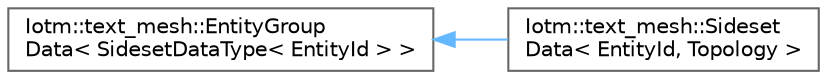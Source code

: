 digraph "Graphical Class Hierarchy"
{
 // INTERACTIVE_SVG=YES
 // LATEX_PDF_SIZE
  bgcolor="transparent";
  edge [fontname=Helvetica,fontsize=10,labelfontname=Helvetica,labelfontsize=10];
  node [fontname=Helvetica,fontsize=10,shape=box,height=0.2,width=0.4];
  rankdir="LR";
  Node0 [id="Node000000",label="Iotm::text_mesh::EntityGroup\lData\< SidesetDataType\< EntityId \> \>",height=0.2,width=0.4,color="grey40", fillcolor="white", style="filled",URL="$structIotm_1_1text__mesh_1_1EntityGroupData.html",tooltip=" "];
  Node0 -> Node1 [id="edge292_Node000000_Node000001",dir="back",color="steelblue1",style="solid",tooltip=" "];
  Node1 [id="Node000001",label="Iotm::text_mesh::Sideset\lData\< EntityId, Topology \>",height=0.2,width=0.4,color="grey40", fillcolor="white", style="filled",URL="$structIotm_1_1text__mesh_1_1SidesetData.html",tooltip=" "];
}
